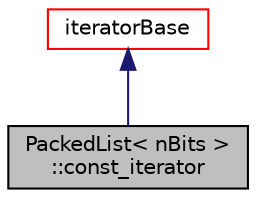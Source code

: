 digraph "PackedList&lt; nBits &gt;::const_iterator"
{
  bgcolor="transparent";
  edge [fontname="Helvetica",fontsize="10",labelfontname="Helvetica",labelfontsize="10"];
  node [fontname="Helvetica",fontsize="10",shape=record];
  Node1 [label="PackedList\< nBits \>\l::const_iterator",height=0.2,width=0.4,color="black", fillcolor="grey75", style="filled", fontcolor="black"];
  Node2 -> Node1 [dir="back",color="midnightblue",fontsize="10",style="solid",fontname="Helvetica"];
  Node2 [label="iteratorBase",height=0.2,width=0.4,color="red",URL="$a01212.html",tooltip="The iterator base for PackedList. "];
}
